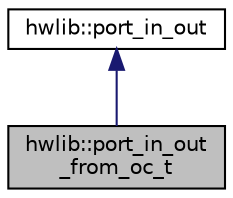 digraph "hwlib::port_in_out_from_oc_t"
{
  edge [fontname="Helvetica",fontsize="10",labelfontname="Helvetica",labelfontsize="10"];
  node [fontname="Helvetica",fontsize="10",shape=record];
  Node0 [label="hwlib::port_in_out\l_from_oc_t",height=0.2,width=0.4,color="black", fillcolor="grey75", style="filled", fontcolor="black"];
  Node1 -> Node0 [dir="back",color="midnightblue",fontsize="10",style="solid"];
  Node1 [label="hwlib::port_in_out",height=0.2,width=0.4,color="black", fillcolor="white", style="filled",URL="$classhwlib_1_1port__in__out.html"];
}
